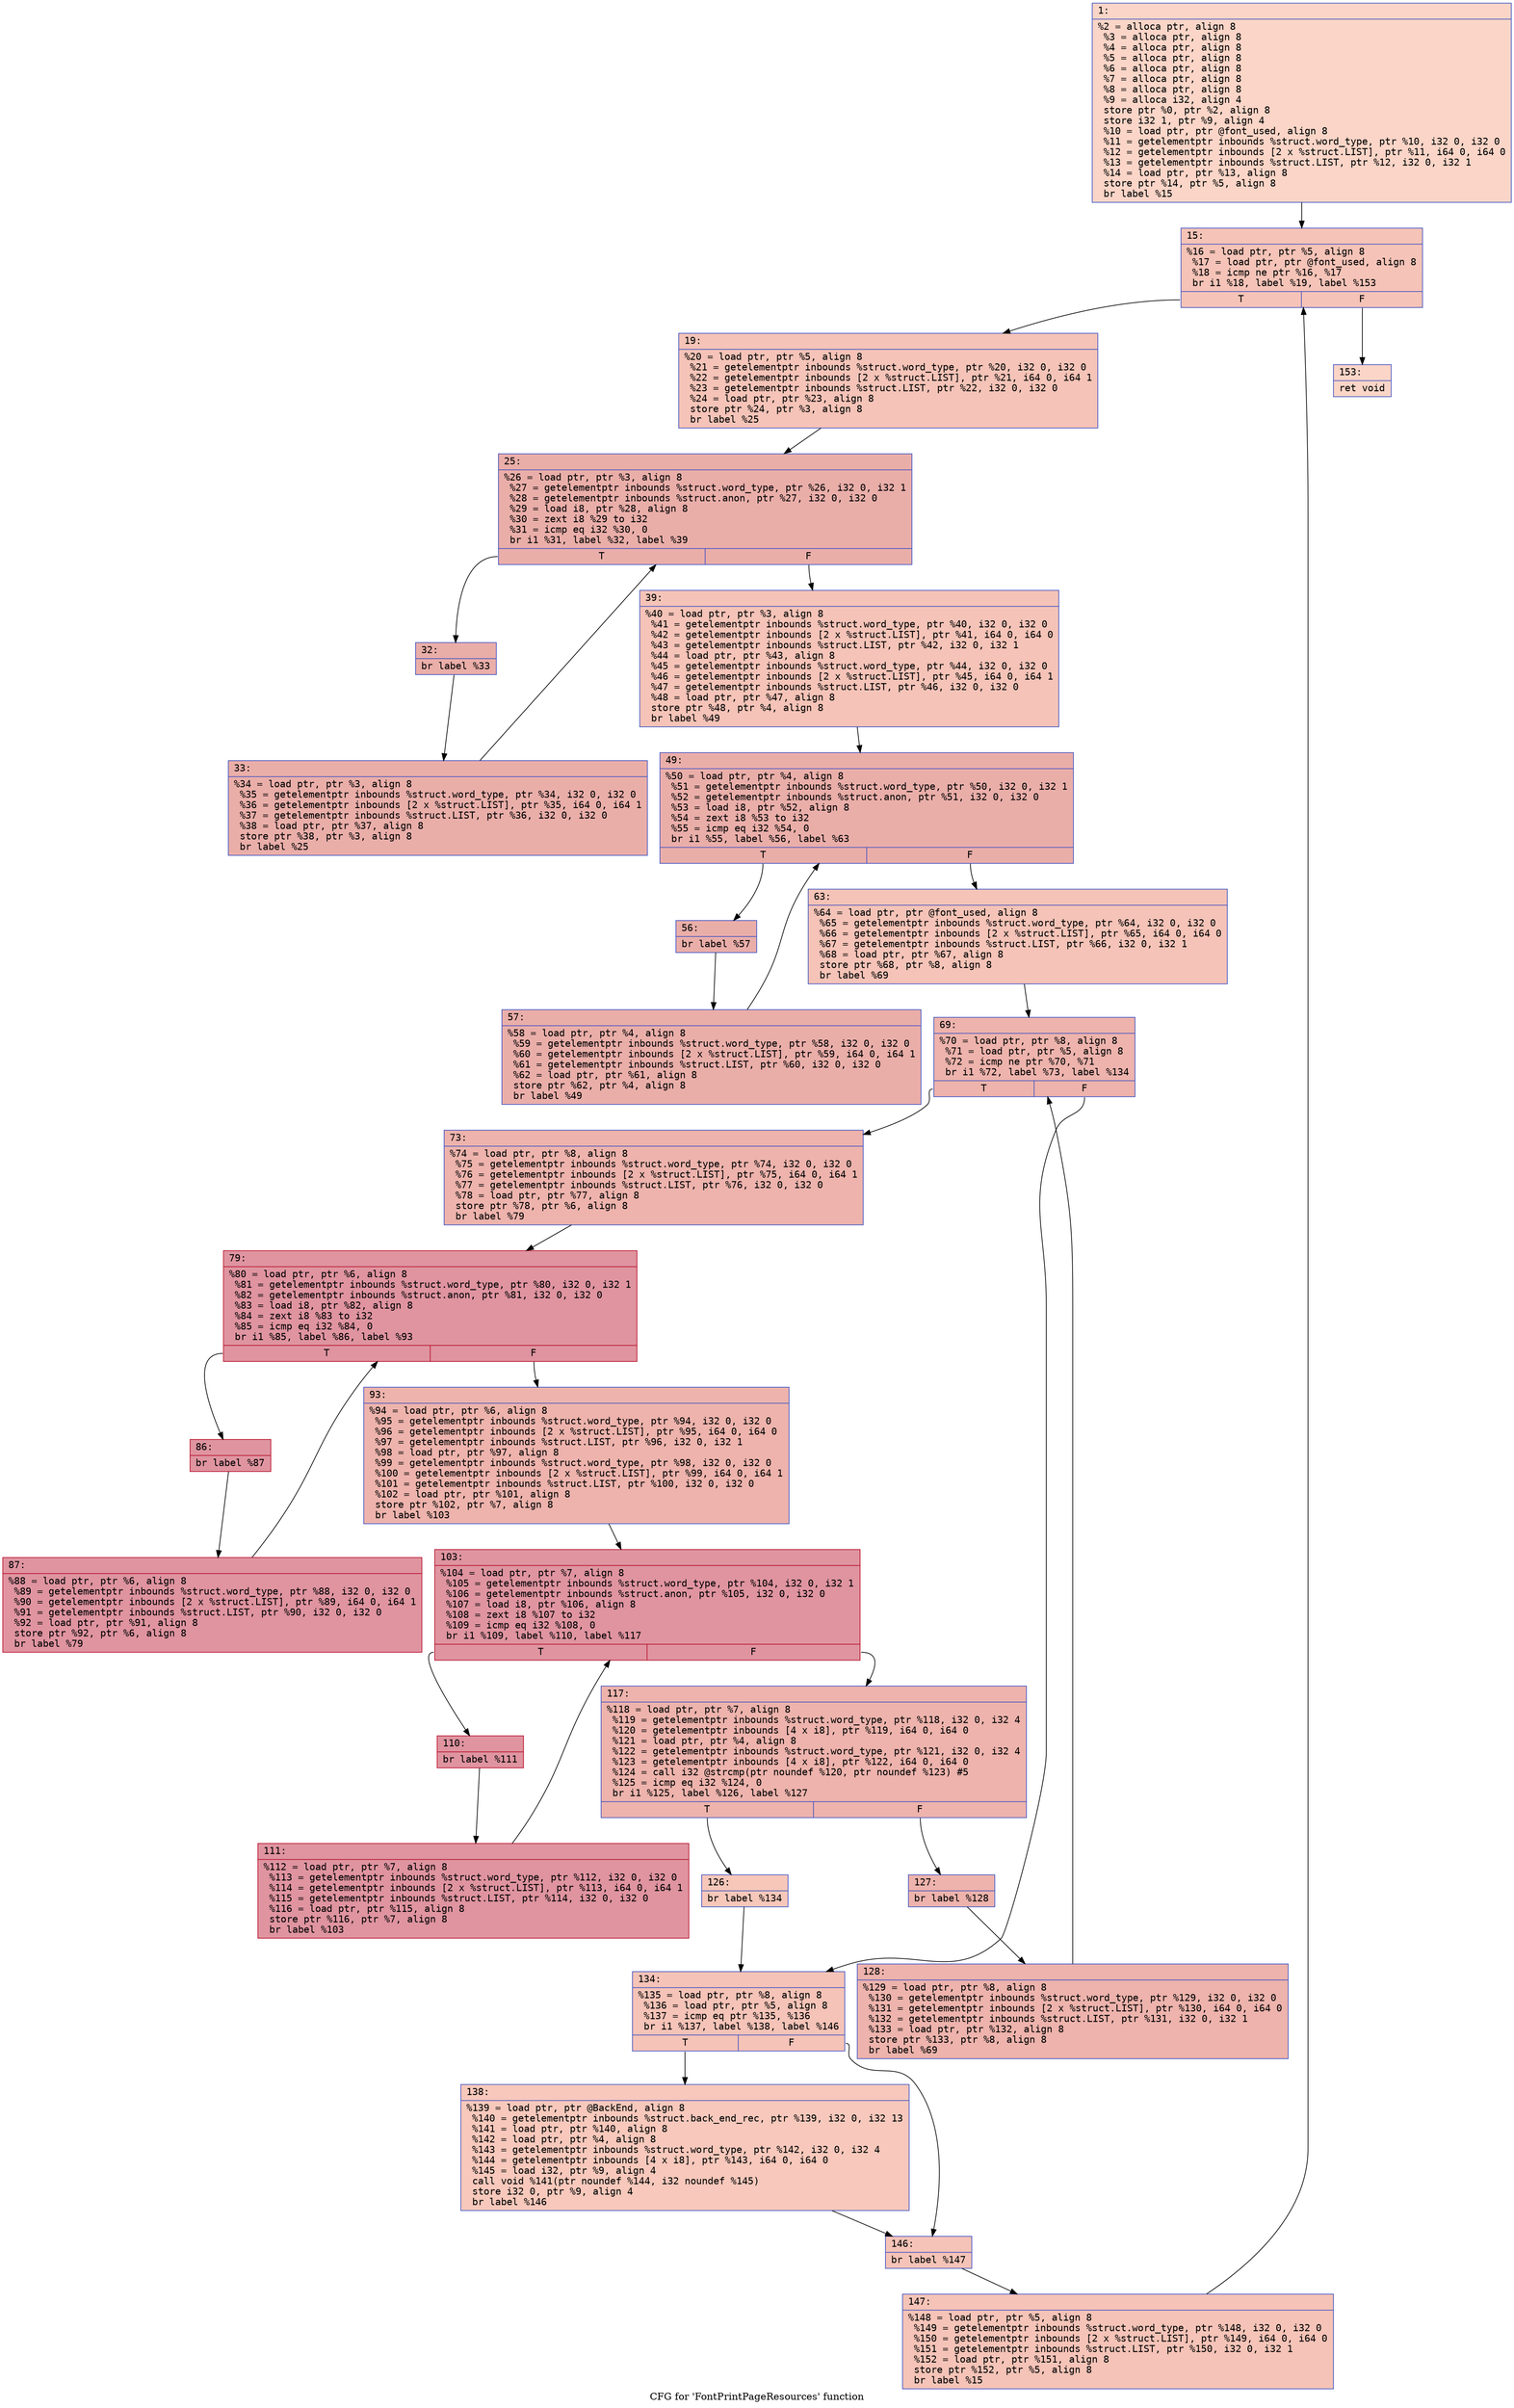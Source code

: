 digraph "CFG for 'FontPrintPageResources' function" {
	label="CFG for 'FontPrintPageResources' function";

	Node0x6000005166c0 [shape=record,color="#3d50c3ff", style=filled, fillcolor="#f5a08170" fontname="Courier",label="{1:\l|  %2 = alloca ptr, align 8\l  %3 = alloca ptr, align 8\l  %4 = alloca ptr, align 8\l  %5 = alloca ptr, align 8\l  %6 = alloca ptr, align 8\l  %7 = alloca ptr, align 8\l  %8 = alloca ptr, align 8\l  %9 = alloca i32, align 4\l  store ptr %0, ptr %2, align 8\l  store i32 1, ptr %9, align 4\l  %10 = load ptr, ptr @font_used, align 8\l  %11 = getelementptr inbounds %struct.word_type, ptr %10, i32 0, i32 0\l  %12 = getelementptr inbounds [2 x %struct.LIST], ptr %11, i64 0, i64 0\l  %13 = getelementptr inbounds %struct.LIST, ptr %12, i32 0, i32 1\l  %14 = load ptr, ptr %13, align 8\l  store ptr %14, ptr %5, align 8\l  br label %15\l}"];
	Node0x6000005166c0 -> Node0x600000516710[tooltip="1 -> 15\nProbability 100.00%" ];
	Node0x600000516710 [shape=record,color="#3d50c3ff", style=filled, fillcolor="#e8765c70" fontname="Courier",label="{15:\l|  %16 = load ptr, ptr %5, align 8\l  %17 = load ptr, ptr @font_used, align 8\l  %18 = icmp ne ptr %16, %17\l  br i1 %18, label %19, label %153\l|{<s0>T|<s1>F}}"];
	Node0x600000516710:s0 -> Node0x600000516760[tooltip="15 -> 19\nProbability 96.88%" ];
	Node0x600000516710:s1 -> Node0x600000516f80[tooltip="15 -> 153\nProbability 3.12%" ];
	Node0x600000516760 [shape=record,color="#3d50c3ff", style=filled, fillcolor="#e8765c70" fontname="Courier",label="{19:\l|  %20 = load ptr, ptr %5, align 8\l  %21 = getelementptr inbounds %struct.word_type, ptr %20, i32 0, i32 0\l  %22 = getelementptr inbounds [2 x %struct.LIST], ptr %21, i64 0, i64 1\l  %23 = getelementptr inbounds %struct.LIST, ptr %22, i32 0, i32 0\l  %24 = load ptr, ptr %23, align 8\l  store ptr %24, ptr %3, align 8\l  br label %25\l}"];
	Node0x600000516760 -> Node0x6000005167b0[tooltip="19 -> 25\nProbability 100.00%" ];
	Node0x6000005167b0 [shape=record,color="#3d50c3ff", style=filled, fillcolor="#d0473d70" fontname="Courier",label="{25:\l|  %26 = load ptr, ptr %3, align 8\l  %27 = getelementptr inbounds %struct.word_type, ptr %26, i32 0, i32 1\l  %28 = getelementptr inbounds %struct.anon, ptr %27, i32 0, i32 0\l  %29 = load i8, ptr %28, align 8\l  %30 = zext i8 %29 to i32\l  %31 = icmp eq i32 %30, 0\l  br i1 %31, label %32, label %39\l|{<s0>T|<s1>F}}"];
	Node0x6000005167b0:s0 -> Node0x600000516800[tooltip="25 -> 32\nProbability 96.88%" ];
	Node0x6000005167b0:s1 -> Node0x6000005168a0[tooltip="25 -> 39\nProbability 3.12%" ];
	Node0x600000516800 [shape=record,color="#3d50c3ff", style=filled, fillcolor="#d0473d70" fontname="Courier",label="{32:\l|  br label %33\l}"];
	Node0x600000516800 -> Node0x600000516850[tooltip="32 -> 33\nProbability 100.00%" ];
	Node0x600000516850 [shape=record,color="#3d50c3ff", style=filled, fillcolor="#d0473d70" fontname="Courier",label="{33:\l|  %34 = load ptr, ptr %3, align 8\l  %35 = getelementptr inbounds %struct.word_type, ptr %34, i32 0, i32 0\l  %36 = getelementptr inbounds [2 x %struct.LIST], ptr %35, i64 0, i64 1\l  %37 = getelementptr inbounds %struct.LIST, ptr %36, i32 0, i32 0\l  %38 = load ptr, ptr %37, align 8\l  store ptr %38, ptr %3, align 8\l  br label %25\l}"];
	Node0x600000516850 -> Node0x6000005167b0[tooltip="33 -> 25\nProbability 100.00%" ];
	Node0x6000005168a0 [shape=record,color="#3d50c3ff", style=filled, fillcolor="#e8765c70" fontname="Courier",label="{39:\l|  %40 = load ptr, ptr %3, align 8\l  %41 = getelementptr inbounds %struct.word_type, ptr %40, i32 0, i32 0\l  %42 = getelementptr inbounds [2 x %struct.LIST], ptr %41, i64 0, i64 0\l  %43 = getelementptr inbounds %struct.LIST, ptr %42, i32 0, i32 1\l  %44 = load ptr, ptr %43, align 8\l  %45 = getelementptr inbounds %struct.word_type, ptr %44, i32 0, i32 0\l  %46 = getelementptr inbounds [2 x %struct.LIST], ptr %45, i64 0, i64 1\l  %47 = getelementptr inbounds %struct.LIST, ptr %46, i32 0, i32 0\l  %48 = load ptr, ptr %47, align 8\l  store ptr %48, ptr %4, align 8\l  br label %49\l}"];
	Node0x6000005168a0 -> Node0x6000005168f0[tooltip="39 -> 49\nProbability 100.00%" ];
	Node0x6000005168f0 [shape=record,color="#3d50c3ff", style=filled, fillcolor="#d0473d70" fontname="Courier",label="{49:\l|  %50 = load ptr, ptr %4, align 8\l  %51 = getelementptr inbounds %struct.word_type, ptr %50, i32 0, i32 1\l  %52 = getelementptr inbounds %struct.anon, ptr %51, i32 0, i32 0\l  %53 = load i8, ptr %52, align 8\l  %54 = zext i8 %53 to i32\l  %55 = icmp eq i32 %54, 0\l  br i1 %55, label %56, label %63\l|{<s0>T|<s1>F}}"];
	Node0x6000005168f0:s0 -> Node0x600000516940[tooltip="49 -> 56\nProbability 96.88%" ];
	Node0x6000005168f0:s1 -> Node0x6000005169e0[tooltip="49 -> 63\nProbability 3.12%" ];
	Node0x600000516940 [shape=record,color="#3d50c3ff", style=filled, fillcolor="#d0473d70" fontname="Courier",label="{56:\l|  br label %57\l}"];
	Node0x600000516940 -> Node0x600000516990[tooltip="56 -> 57\nProbability 100.00%" ];
	Node0x600000516990 [shape=record,color="#3d50c3ff", style=filled, fillcolor="#d0473d70" fontname="Courier",label="{57:\l|  %58 = load ptr, ptr %4, align 8\l  %59 = getelementptr inbounds %struct.word_type, ptr %58, i32 0, i32 0\l  %60 = getelementptr inbounds [2 x %struct.LIST], ptr %59, i64 0, i64 1\l  %61 = getelementptr inbounds %struct.LIST, ptr %60, i32 0, i32 0\l  %62 = load ptr, ptr %61, align 8\l  store ptr %62, ptr %4, align 8\l  br label %49\l}"];
	Node0x600000516990 -> Node0x6000005168f0[tooltip="57 -> 49\nProbability 100.00%" ];
	Node0x6000005169e0 [shape=record,color="#3d50c3ff", style=filled, fillcolor="#e8765c70" fontname="Courier",label="{63:\l|  %64 = load ptr, ptr @font_used, align 8\l  %65 = getelementptr inbounds %struct.word_type, ptr %64, i32 0, i32 0\l  %66 = getelementptr inbounds [2 x %struct.LIST], ptr %65, i64 0, i64 0\l  %67 = getelementptr inbounds %struct.LIST, ptr %66, i32 0, i32 1\l  %68 = load ptr, ptr %67, align 8\l  store ptr %68, ptr %8, align 8\l  br label %69\l}"];
	Node0x6000005169e0 -> Node0x600000516a30[tooltip="63 -> 69\nProbability 100.00%" ];
	Node0x600000516a30 [shape=record,color="#3d50c3ff", style=filled, fillcolor="#d6524470" fontname="Courier",label="{69:\l|  %70 = load ptr, ptr %8, align 8\l  %71 = load ptr, ptr %5, align 8\l  %72 = icmp ne ptr %70, %71\l  br i1 %72, label %73, label %134\l|{<s0>T|<s1>F}}"];
	Node0x600000516a30:s0 -> Node0x600000516a80[tooltip="69 -> 73\nProbability 96.88%" ];
	Node0x600000516a30:s1 -> Node0x600000516e40[tooltip="69 -> 134\nProbability 3.12%" ];
	Node0x600000516a80 [shape=record,color="#3d50c3ff", style=filled, fillcolor="#d6524470" fontname="Courier",label="{73:\l|  %74 = load ptr, ptr %8, align 8\l  %75 = getelementptr inbounds %struct.word_type, ptr %74, i32 0, i32 0\l  %76 = getelementptr inbounds [2 x %struct.LIST], ptr %75, i64 0, i64 1\l  %77 = getelementptr inbounds %struct.LIST, ptr %76, i32 0, i32 0\l  %78 = load ptr, ptr %77, align 8\l  store ptr %78, ptr %6, align 8\l  br label %79\l}"];
	Node0x600000516a80 -> Node0x600000516ad0[tooltip="73 -> 79\nProbability 100.00%" ];
	Node0x600000516ad0 [shape=record,color="#b70d28ff", style=filled, fillcolor="#b70d2870" fontname="Courier",label="{79:\l|  %80 = load ptr, ptr %6, align 8\l  %81 = getelementptr inbounds %struct.word_type, ptr %80, i32 0, i32 1\l  %82 = getelementptr inbounds %struct.anon, ptr %81, i32 0, i32 0\l  %83 = load i8, ptr %82, align 8\l  %84 = zext i8 %83 to i32\l  %85 = icmp eq i32 %84, 0\l  br i1 %85, label %86, label %93\l|{<s0>T|<s1>F}}"];
	Node0x600000516ad0:s0 -> Node0x600000516b20[tooltip="79 -> 86\nProbability 96.88%" ];
	Node0x600000516ad0:s1 -> Node0x600000516bc0[tooltip="79 -> 93\nProbability 3.12%" ];
	Node0x600000516b20 [shape=record,color="#b70d28ff", style=filled, fillcolor="#b70d2870" fontname="Courier",label="{86:\l|  br label %87\l}"];
	Node0x600000516b20 -> Node0x600000516b70[tooltip="86 -> 87\nProbability 100.00%" ];
	Node0x600000516b70 [shape=record,color="#b70d28ff", style=filled, fillcolor="#b70d2870" fontname="Courier",label="{87:\l|  %88 = load ptr, ptr %6, align 8\l  %89 = getelementptr inbounds %struct.word_type, ptr %88, i32 0, i32 0\l  %90 = getelementptr inbounds [2 x %struct.LIST], ptr %89, i64 0, i64 1\l  %91 = getelementptr inbounds %struct.LIST, ptr %90, i32 0, i32 0\l  %92 = load ptr, ptr %91, align 8\l  store ptr %92, ptr %6, align 8\l  br label %79\l}"];
	Node0x600000516b70 -> Node0x600000516ad0[tooltip="87 -> 79\nProbability 100.00%" ];
	Node0x600000516bc0 [shape=record,color="#3d50c3ff", style=filled, fillcolor="#d6524470" fontname="Courier",label="{93:\l|  %94 = load ptr, ptr %6, align 8\l  %95 = getelementptr inbounds %struct.word_type, ptr %94, i32 0, i32 0\l  %96 = getelementptr inbounds [2 x %struct.LIST], ptr %95, i64 0, i64 0\l  %97 = getelementptr inbounds %struct.LIST, ptr %96, i32 0, i32 1\l  %98 = load ptr, ptr %97, align 8\l  %99 = getelementptr inbounds %struct.word_type, ptr %98, i32 0, i32 0\l  %100 = getelementptr inbounds [2 x %struct.LIST], ptr %99, i64 0, i64 1\l  %101 = getelementptr inbounds %struct.LIST, ptr %100, i32 0, i32 0\l  %102 = load ptr, ptr %101, align 8\l  store ptr %102, ptr %7, align 8\l  br label %103\l}"];
	Node0x600000516bc0 -> Node0x600000516c10[tooltip="93 -> 103\nProbability 100.00%" ];
	Node0x600000516c10 [shape=record,color="#b70d28ff", style=filled, fillcolor="#b70d2870" fontname="Courier",label="{103:\l|  %104 = load ptr, ptr %7, align 8\l  %105 = getelementptr inbounds %struct.word_type, ptr %104, i32 0, i32 1\l  %106 = getelementptr inbounds %struct.anon, ptr %105, i32 0, i32 0\l  %107 = load i8, ptr %106, align 8\l  %108 = zext i8 %107 to i32\l  %109 = icmp eq i32 %108, 0\l  br i1 %109, label %110, label %117\l|{<s0>T|<s1>F}}"];
	Node0x600000516c10:s0 -> Node0x600000516c60[tooltip="103 -> 110\nProbability 96.88%" ];
	Node0x600000516c10:s1 -> Node0x600000516d00[tooltip="103 -> 117\nProbability 3.12%" ];
	Node0x600000516c60 [shape=record,color="#b70d28ff", style=filled, fillcolor="#b70d2870" fontname="Courier",label="{110:\l|  br label %111\l}"];
	Node0x600000516c60 -> Node0x600000516cb0[tooltip="110 -> 111\nProbability 100.00%" ];
	Node0x600000516cb0 [shape=record,color="#b70d28ff", style=filled, fillcolor="#b70d2870" fontname="Courier",label="{111:\l|  %112 = load ptr, ptr %7, align 8\l  %113 = getelementptr inbounds %struct.word_type, ptr %112, i32 0, i32 0\l  %114 = getelementptr inbounds [2 x %struct.LIST], ptr %113, i64 0, i64 1\l  %115 = getelementptr inbounds %struct.LIST, ptr %114, i32 0, i32 0\l  %116 = load ptr, ptr %115, align 8\l  store ptr %116, ptr %7, align 8\l  br label %103\l}"];
	Node0x600000516cb0 -> Node0x600000516c10[tooltip="111 -> 103\nProbability 100.00%" ];
	Node0x600000516d00 [shape=record,color="#3d50c3ff", style=filled, fillcolor="#d6524470" fontname="Courier",label="{117:\l|  %118 = load ptr, ptr %7, align 8\l  %119 = getelementptr inbounds %struct.word_type, ptr %118, i32 0, i32 4\l  %120 = getelementptr inbounds [4 x i8], ptr %119, i64 0, i64 0\l  %121 = load ptr, ptr %4, align 8\l  %122 = getelementptr inbounds %struct.word_type, ptr %121, i32 0, i32 4\l  %123 = getelementptr inbounds [4 x i8], ptr %122, i64 0, i64 0\l  %124 = call i32 @strcmp(ptr noundef %120, ptr noundef %123) #5\l  %125 = icmp eq i32 %124, 0\l  br i1 %125, label %126, label %127\l|{<s0>T|<s1>F}}"];
	Node0x600000516d00:s0 -> Node0x600000516d50[tooltip="117 -> 126\nProbability 3.12%" ];
	Node0x600000516d00:s1 -> Node0x600000516da0[tooltip="117 -> 127\nProbability 96.88%" ];
	Node0x600000516d50 [shape=record,color="#3d50c3ff", style=filled, fillcolor="#ec7f6370" fontname="Courier",label="{126:\l|  br label %134\l}"];
	Node0x600000516d50 -> Node0x600000516e40[tooltip="126 -> 134\nProbability 100.00%" ];
	Node0x600000516da0 [shape=record,color="#3d50c3ff", style=filled, fillcolor="#d6524470" fontname="Courier",label="{127:\l|  br label %128\l}"];
	Node0x600000516da0 -> Node0x600000516df0[tooltip="127 -> 128\nProbability 100.00%" ];
	Node0x600000516df0 [shape=record,color="#3d50c3ff", style=filled, fillcolor="#d6524470" fontname="Courier",label="{128:\l|  %129 = load ptr, ptr %8, align 8\l  %130 = getelementptr inbounds %struct.word_type, ptr %129, i32 0, i32 0\l  %131 = getelementptr inbounds [2 x %struct.LIST], ptr %130, i64 0, i64 0\l  %132 = getelementptr inbounds %struct.LIST, ptr %131, i32 0, i32 1\l  %133 = load ptr, ptr %132, align 8\l  store ptr %133, ptr %8, align 8\l  br label %69\l}"];
	Node0x600000516df0 -> Node0x600000516a30[tooltip="128 -> 69\nProbability 100.00%" ];
	Node0x600000516e40 [shape=record,color="#3d50c3ff", style=filled, fillcolor="#e8765c70" fontname="Courier",label="{134:\l|  %135 = load ptr, ptr %8, align 8\l  %136 = load ptr, ptr %5, align 8\l  %137 = icmp eq ptr %135, %136\l  br i1 %137, label %138, label %146\l|{<s0>T|<s1>F}}"];
	Node0x600000516e40:s0 -> Node0x600000516e90[tooltip="134 -> 138\nProbability 37.50%" ];
	Node0x600000516e40:s1 -> Node0x600000516ee0[tooltip="134 -> 146\nProbability 62.50%" ];
	Node0x600000516e90 [shape=record,color="#3d50c3ff", style=filled, fillcolor="#ed836670" fontname="Courier",label="{138:\l|  %139 = load ptr, ptr @BackEnd, align 8\l  %140 = getelementptr inbounds %struct.back_end_rec, ptr %139, i32 0, i32 13\l  %141 = load ptr, ptr %140, align 8\l  %142 = load ptr, ptr %4, align 8\l  %143 = getelementptr inbounds %struct.word_type, ptr %142, i32 0, i32 4\l  %144 = getelementptr inbounds [4 x i8], ptr %143, i64 0, i64 0\l  %145 = load i32, ptr %9, align 4\l  call void %141(ptr noundef %144, i32 noundef %145)\l  store i32 0, ptr %9, align 4\l  br label %146\l}"];
	Node0x600000516e90 -> Node0x600000516ee0[tooltip="138 -> 146\nProbability 100.00%" ];
	Node0x600000516ee0 [shape=record,color="#3d50c3ff", style=filled, fillcolor="#e8765c70" fontname="Courier",label="{146:\l|  br label %147\l}"];
	Node0x600000516ee0 -> Node0x600000516f30[tooltip="146 -> 147\nProbability 100.00%" ];
	Node0x600000516f30 [shape=record,color="#3d50c3ff", style=filled, fillcolor="#e8765c70" fontname="Courier",label="{147:\l|  %148 = load ptr, ptr %5, align 8\l  %149 = getelementptr inbounds %struct.word_type, ptr %148, i32 0, i32 0\l  %150 = getelementptr inbounds [2 x %struct.LIST], ptr %149, i64 0, i64 0\l  %151 = getelementptr inbounds %struct.LIST, ptr %150, i32 0, i32 1\l  %152 = load ptr, ptr %151, align 8\l  store ptr %152, ptr %5, align 8\l  br label %15\l}"];
	Node0x600000516f30 -> Node0x600000516710[tooltip="147 -> 15\nProbability 100.00%" ];
	Node0x600000516f80 [shape=record,color="#3d50c3ff", style=filled, fillcolor="#f5a08170" fontname="Courier",label="{153:\l|  ret void\l}"];
}

